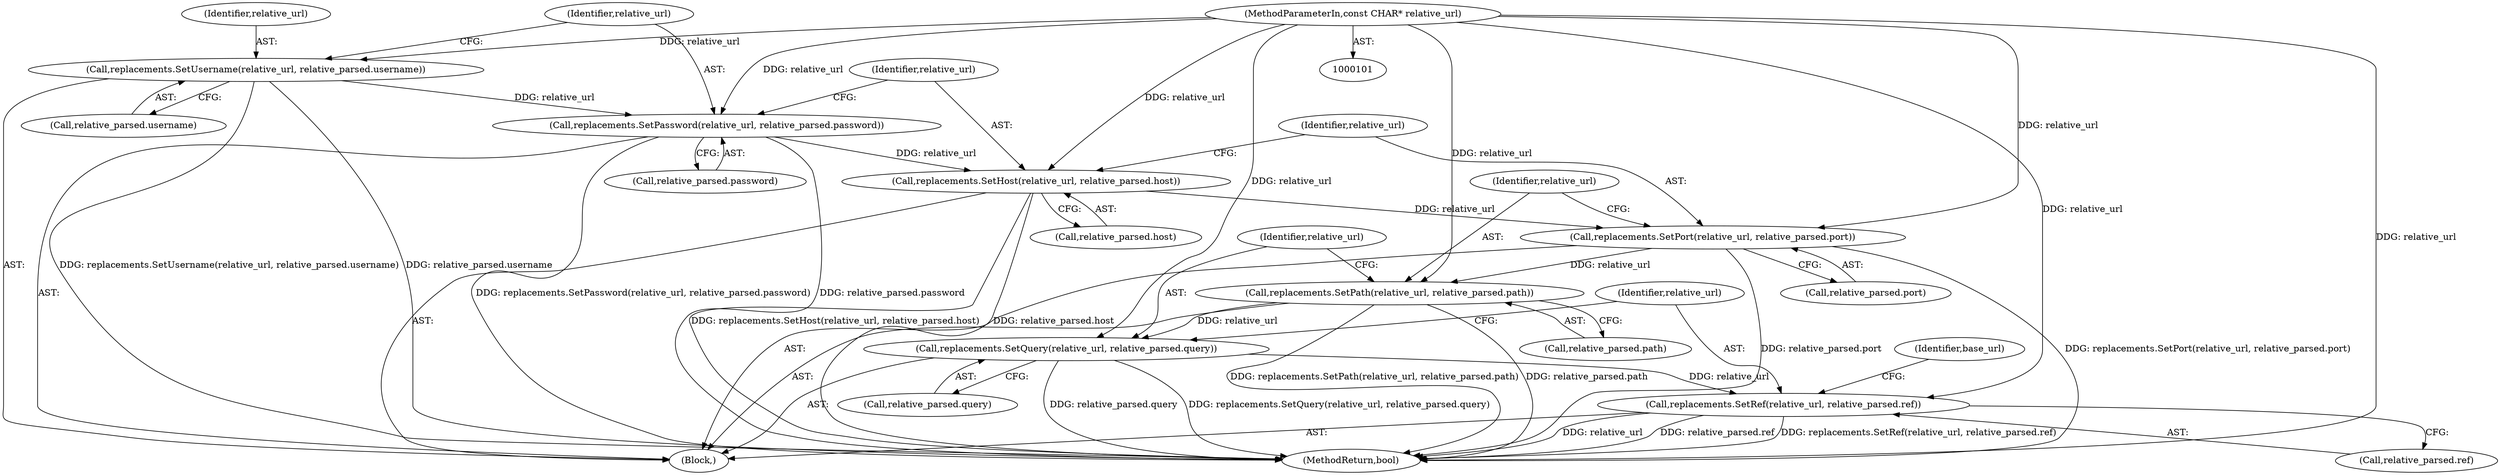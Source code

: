 digraph "0_Chrome_3ca8e38ff57e83fcce76f9b54cd8f8bfa09c34ad@pointer" {
"1000137" [label="(Call,replacements.SetHost(relative_url, relative_parsed.host))"];
"1000132" [label="(Call,replacements.SetPassword(relative_url, relative_parsed.password))"];
"1000127" [label="(Call,replacements.SetUsername(relative_url, relative_parsed.username))"];
"1000104" [label="(MethodParameterIn,const CHAR* relative_url)"];
"1000142" [label="(Call,replacements.SetPort(relative_url, relative_parsed.port))"];
"1000147" [label="(Call,replacements.SetPath(relative_url, relative_parsed.path))"];
"1000152" [label="(Call,replacements.SetQuery(relative_url, relative_parsed.query))"];
"1000157" [label="(Call,replacements.SetRef(relative_url, relative_parsed.ref))"];
"1000139" [label="(Call,relative_parsed.host)"];
"1000128" [label="(Identifier,relative_url)"];
"1000143" [label="(Identifier,relative_url)"];
"1000137" [label="(Call,replacements.SetHost(relative_url, relative_parsed.host))"];
"1000157" [label="(Call,replacements.SetRef(relative_url, relative_parsed.ref))"];
"1000104" [label="(MethodParameterIn,const CHAR* relative_url)"];
"1000109" [label="(Block,)"];
"1000142" [label="(Call,replacements.SetPort(relative_url, relative_parsed.port))"];
"1000164" [label="(Identifier,base_url)"];
"1000138" [label="(Identifier,relative_url)"];
"1000147" [label="(Call,replacements.SetPath(relative_url, relative_parsed.path))"];
"1000148" [label="(Identifier,relative_url)"];
"1000129" [label="(Call,relative_parsed.username)"];
"1000153" [label="(Identifier,relative_url)"];
"1000133" [label="(Identifier,relative_url)"];
"1000159" [label="(Call,relative_parsed.ref)"];
"1000127" [label="(Call,replacements.SetUsername(relative_url, relative_parsed.username))"];
"1000149" [label="(Call,relative_parsed.path)"];
"1000154" [label="(Call,relative_parsed.query)"];
"1000134" [label="(Call,relative_parsed.password)"];
"1000170" [label="(MethodReturn,bool)"];
"1000132" [label="(Call,replacements.SetPassword(relative_url, relative_parsed.password))"];
"1000152" [label="(Call,replacements.SetQuery(relative_url, relative_parsed.query))"];
"1000158" [label="(Identifier,relative_url)"];
"1000144" [label="(Call,relative_parsed.port)"];
"1000137" -> "1000109"  [label="AST: "];
"1000137" -> "1000139"  [label="CFG: "];
"1000138" -> "1000137"  [label="AST: "];
"1000139" -> "1000137"  [label="AST: "];
"1000143" -> "1000137"  [label="CFG: "];
"1000137" -> "1000170"  [label="DDG: relative_parsed.host"];
"1000137" -> "1000170"  [label="DDG: replacements.SetHost(relative_url, relative_parsed.host)"];
"1000132" -> "1000137"  [label="DDG: relative_url"];
"1000104" -> "1000137"  [label="DDG: relative_url"];
"1000137" -> "1000142"  [label="DDG: relative_url"];
"1000132" -> "1000109"  [label="AST: "];
"1000132" -> "1000134"  [label="CFG: "];
"1000133" -> "1000132"  [label="AST: "];
"1000134" -> "1000132"  [label="AST: "];
"1000138" -> "1000132"  [label="CFG: "];
"1000132" -> "1000170"  [label="DDG: replacements.SetPassword(relative_url, relative_parsed.password)"];
"1000132" -> "1000170"  [label="DDG: relative_parsed.password"];
"1000127" -> "1000132"  [label="DDG: relative_url"];
"1000104" -> "1000132"  [label="DDG: relative_url"];
"1000127" -> "1000109"  [label="AST: "];
"1000127" -> "1000129"  [label="CFG: "];
"1000128" -> "1000127"  [label="AST: "];
"1000129" -> "1000127"  [label="AST: "];
"1000133" -> "1000127"  [label="CFG: "];
"1000127" -> "1000170"  [label="DDG: replacements.SetUsername(relative_url, relative_parsed.username)"];
"1000127" -> "1000170"  [label="DDG: relative_parsed.username"];
"1000104" -> "1000127"  [label="DDG: relative_url"];
"1000104" -> "1000101"  [label="AST: "];
"1000104" -> "1000170"  [label="DDG: relative_url"];
"1000104" -> "1000142"  [label="DDG: relative_url"];
"1000104" -> "1000147"  [label="DDG: relative_url"];
"1000104" -> "1000152"  [label="DDG: relative_url"];
"1000104" -> "1000157"  [label="DDG: relative_url"];
"1000142" -> "1000109"  [label="AST: "];
"1000142" -> "1000144"  [label="CFG: "];
"1000143" -> "1000142"  [label="AST: "];
"1000144" -> "1000142"  [label="AST: "];
"1000148" -> "1000142"  [label="CFG: "];
"1000142" -> "1000170"  [label="DDG: replacements.SetPort(relative_url, relative_parsed.port)"];
"1000142" -> "1000170"  [label="DDG: relative_parsed.port"];
"1000142" -> "1000147"  [label="DDG: relative_url"];
"1000147" -> "1000109"  [label="AST: "];
"1000147" -> "1000149"  [label="CFG: "];
"1000148" -> "1000147"  [label="AST: "];
"1000149" -> "1000147"  [label="AST: "];
"1000153" -> "1000147"  [label="CFG: "];
"1000147" -> "1000170"  [label="DDG: relative_parsed.path"];
"1000147" -> "1000170"  [label="DDG: replacements.SetPath(relative_url, relative_parsed.path)"];
"1000147" -> "1000152"  [label="DDG: relative_url"];
"1000152" -> "1000109"  [label="AST: "];
"1000152" -> "1000154"  [label="CFG: "];
"1000153" -> "1000152"  [label="AST: "];
"1000154" -> "1000152"  [label="AST: "];
"1000158" -> "1000152"  [label="CFG: "];
"1000152" -> "1000170"  [label="DDG: relative_parsed.query"];
"1000152" -> "1000170"  [label="DDG: replacements.SetQuery(relative_url, relative_parsed.query)"];
"1000152" -> "1000157"  [label="DDG: relative_url"];
"1000157" -> "1000109"  [label="AST: "];
"1000157" -> "1000159"  [label="CFG: "];
"1000158" -> "1000157"  [label="AST: "];
"1000159" -> "1000157"  [label="AST: "];
"1000164" -> "1000157"  [label="CFG: "];
"1000157" -> "1000170"  [label="DDG: relative_parsed.ref"];
"1000157" -> "1000170"  [label="DDG: replacements.SetRef(relative_url, relative_parsed.ref)"];
"1000157" -> "1000170"  [label="DDG: relative_url"];
}
